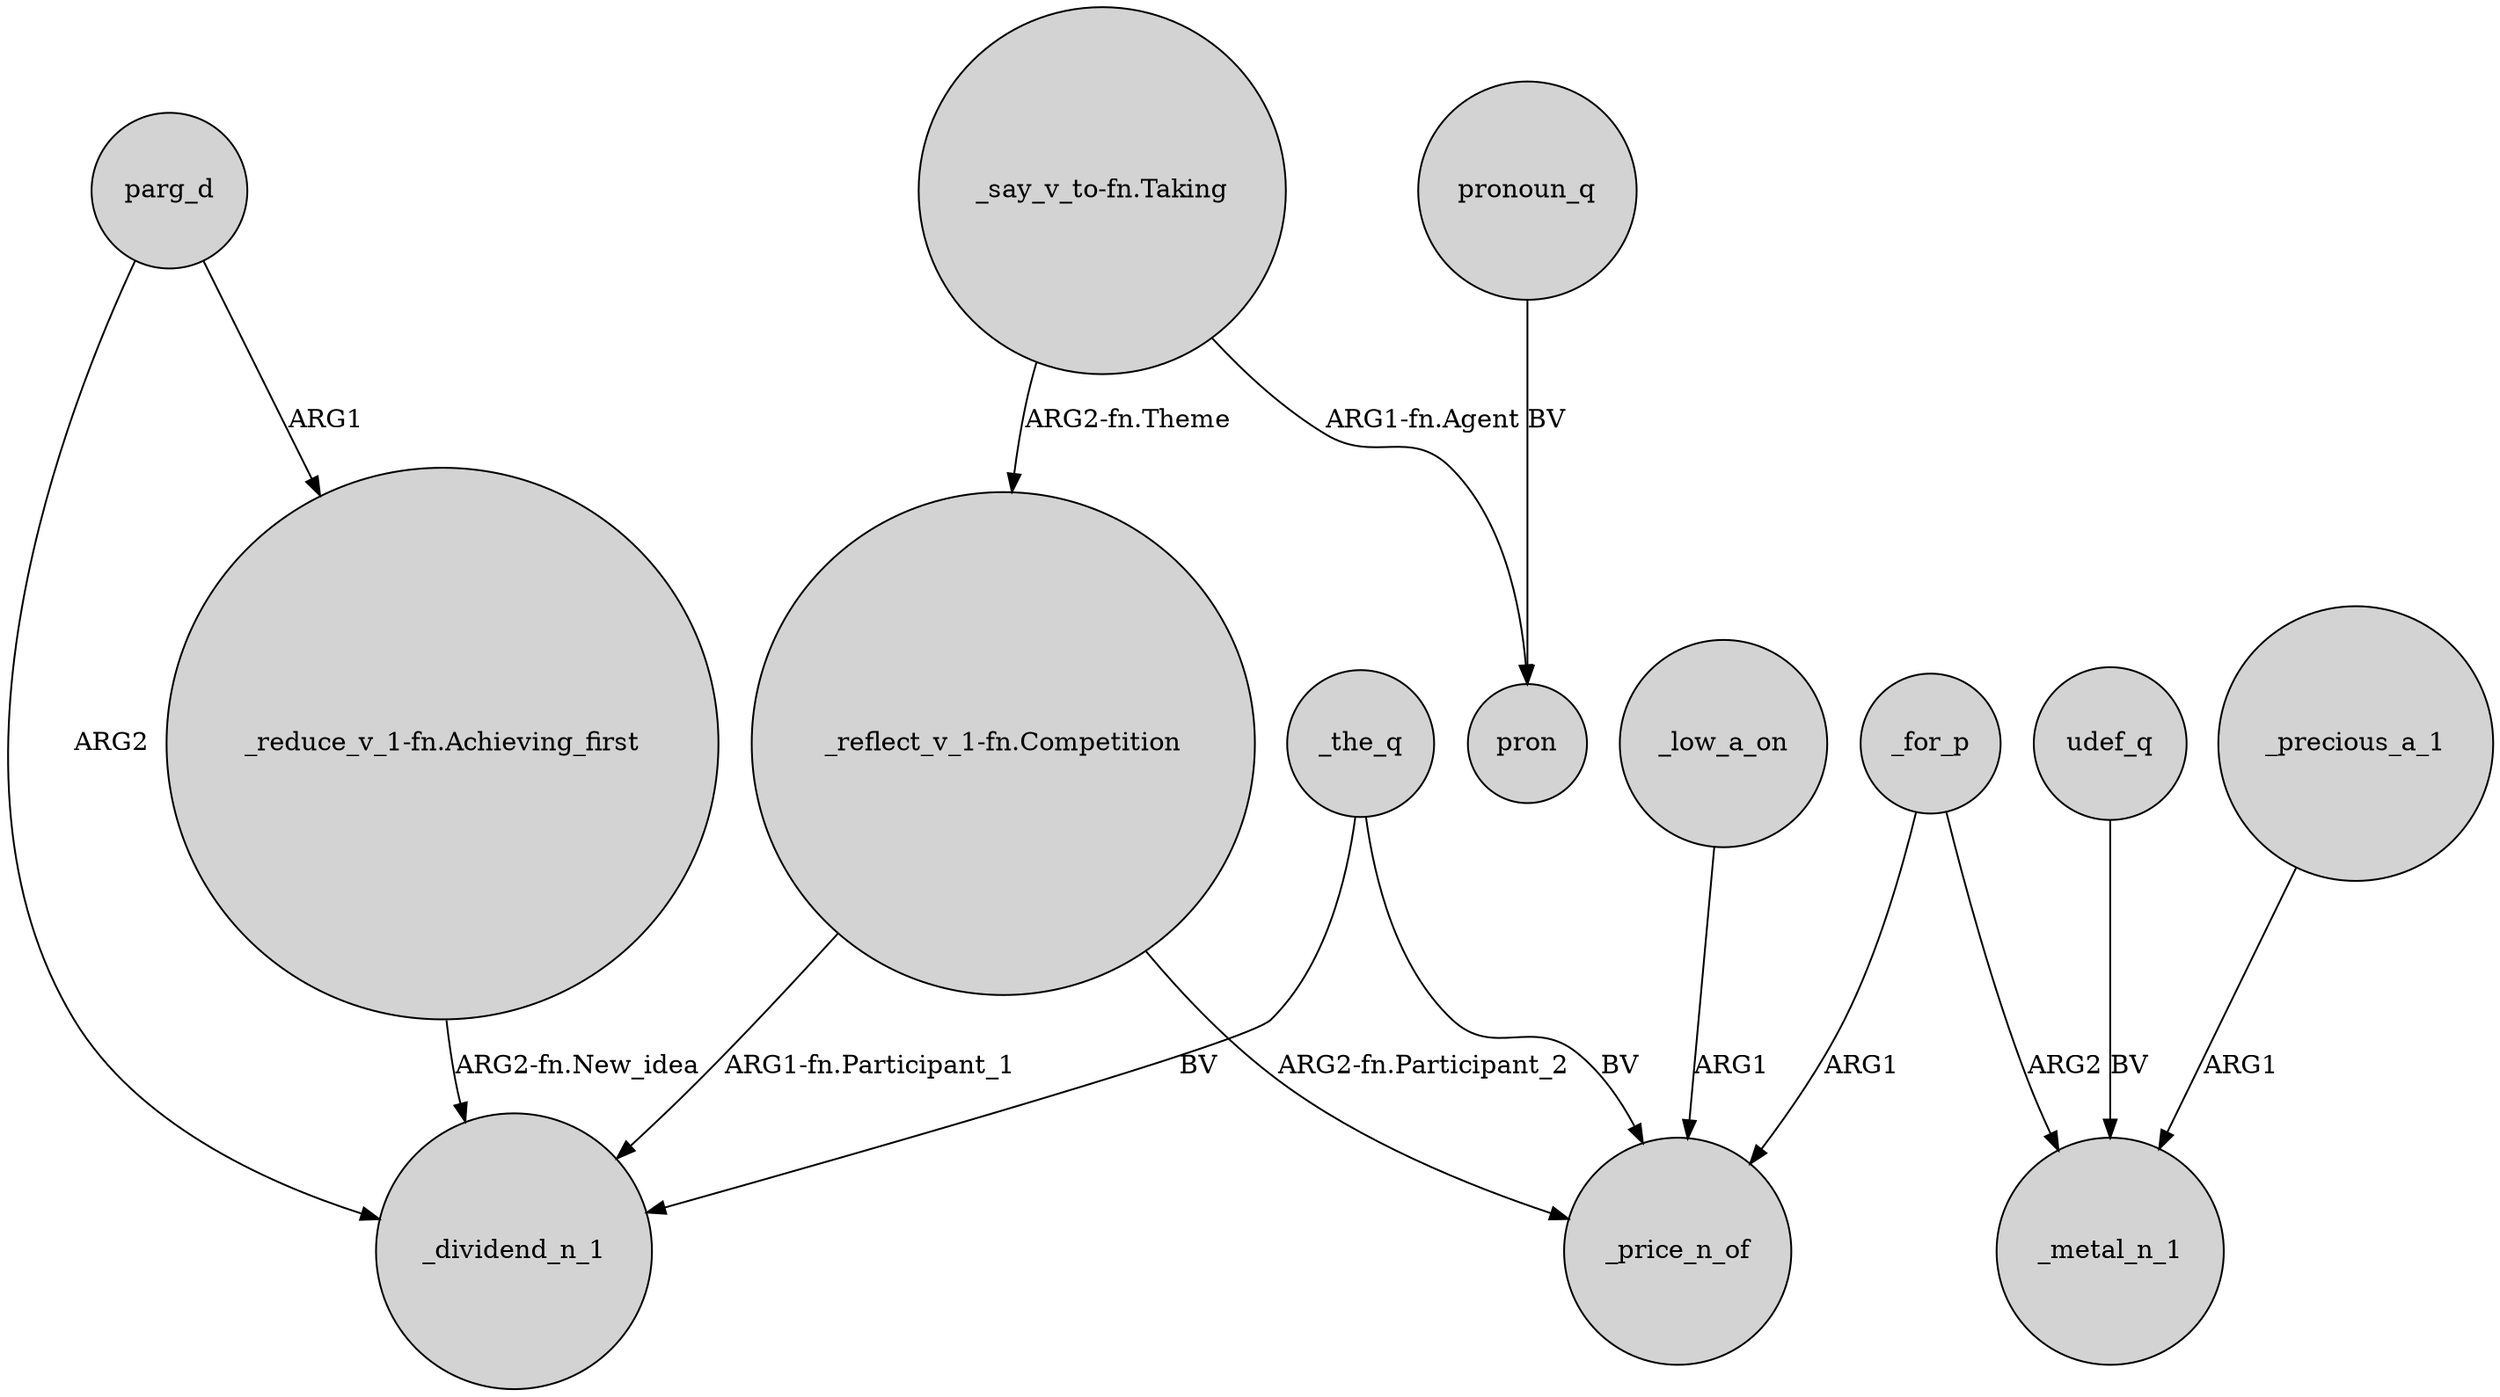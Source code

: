 digraph {
	node [shape=circle style=filled]
	parg_d -> _dividend_n_1 [label=ARG2]
	_precious_a_1 -> _metal_n_1 [label=ARG1]
	"_say_v_to-fn.Taking" -> "_reflect_v_1-fn.Competition" [label="ARG2-fn.Theme"]
	"_reflect_v_1-fn.Competition" -> _dividend_n_1 [label="ARG1-fn.Participant_1"]
	_the_q -> _dividend_n_1 [label=BV]
	"_reflect_v_1-fn.Competition" -> _price_n_of [label="ARG2-fn.Participant_2"]
	_the_q -> _price_n_of [label=BV]
	udef_q -> _metal_n_1 [label=BV]
	_low_a_on -> _price_n_of [label=ARG1]
	_for_p -> _metal_n_1 [label=ARG2]
	"_say_v_to-fn.Taking" -> pron [label="ARG1-fn.Agent"]
	"_reduce_v_1-fn.Achieving_first" -> _dividend_n_1 [label="ARG2-fn.New_idea"]
	pronoun_q -> pron [label=BV]
	_for_p -> _price_n_of [label=ARG1]
	parg_d -> "_reduce_v_1-fn.Achieving_first" [label=ARG1]
}
